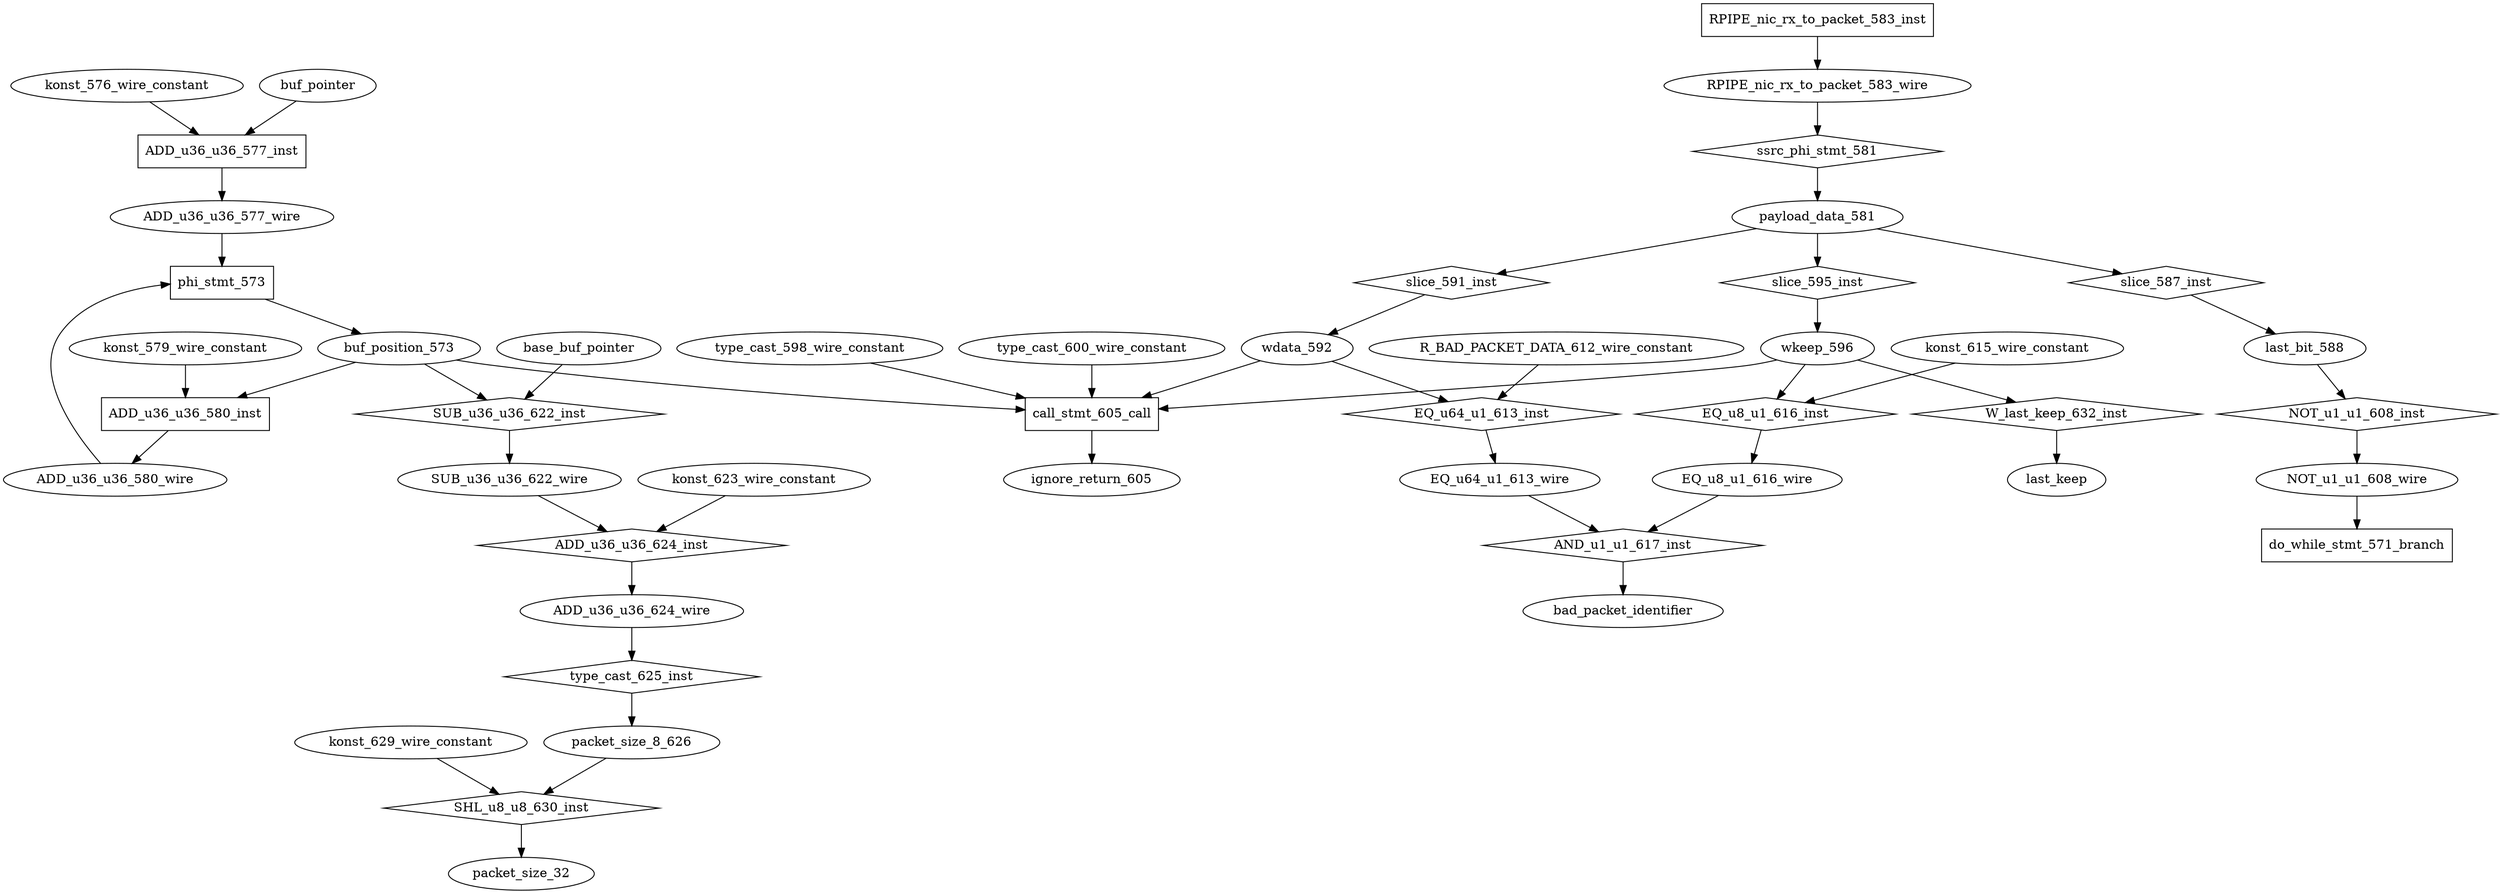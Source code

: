 digraph data_path {
  ADD_u36_u36_577_wire [shape=ellipse];
  ADD_u36_u36_580_wire [shape=ellipse];
  ADD_u36_u36_624_wire [shape=ellipse];
  EQ_u64_u1_613_wire [shape=ellipse];
  EQ_u8_u1_616_wire [shape=ellipse];
  NOT_u1_u1_608_wire [shape=ellipse];
  RPIPE_nic_rx_to_packet_583_wire [shape=ellipse];
  R_BAD_PACKET_DATA_612_wire_constant [shape=ellipse];
  SUB_u36_u36_622_wire [shape=ellipse];
  buf_position_573 [shape=ellipse];
  ignore_return_605 [shape=ellipse];
  konst_576_wire_constant [shape=ellipse];
  konst_579_wire_constant [shape=ellipse];
  konst_615_wire_constant [shape=ellipse];
  konst_623_wire_constant [shape=ellipse];
  konst_629_wire_constant [shape=ellipse];
  last_bit_588 [shape=ellipse];
  packet_size_8_626 [shape=ellipse];
  payload_data_581 [shape=ellipse];
  type_cast_598_wire_constant [shape=ellipse];
  type_cast_600_wire_constant [shape=ellipse];
  wdata_592 [shape=ellipse];
  wkeep_596 [shape=ellipse];
  ADD_u36_u36_577_inst [shape=rectangle];
buf_pointer  -> ADD_u36_u36_577_inst;
konst_576_wire_constant  -> ADD_u36_u36_577_inst;
ADD_u36_u36_577_inst -> ADD_u36_u36_577_wire;
  ADD_u36_u36_580_inst [shape=rectangle];
buf_position_573  -> ADD_u36_u36_580_inst;
konst_579_wire_constant  -> ADD_u36_u36_580_inst;
ADD_u36_u36_580_inst -> ADD_u36_u36_580_wire;
  ADD_u36_u36_624_inst [shape=diamond];
SUB_u36_u36_622_wire  -> ADD_u36_u36_624_inst;
konst_623_wire_constant  -> ADD_u36_u36_624_inst;
ADD_u36_u36_624_inst -> ADD_u36_u36_624_wire;
  AND_u1_u1_617_inst [shape=diamond];
EQ_u64_u1_613_wire  -> AND_u1_u1_617_inst;
EQ_u8_u1_616_wire  -> AND_u1_u1_617_inst;
AND_u1_u1_617_inst -> bad_packet_identifier;
  EQ_u64_u1_613_inst [shape=diamond];
wdata_592  -> EQ_u64_u1_613_inst;
R_BAD_PACKET_DATA_612_wire_constant  -> EQ_u64_u1_613_inst;
EQ_u64_u1_613_inst -> EQ_u64_u1_613_wire;
  EQ_u8_u1_616_inst [shape=diamond];
wkeep_596  -> EQ_u8_u1_616_inst;
konst_615_wire_constant  -> EQ_u8_u1_616_inst;
EQ_u8_u1_616_inst -> EQ_u8_u1_616_wire;
  NOT_u1_u1_608_inst [shape=diamond];
last_bit_588  -> NOT_u1_u1_608_inst;
NOT_u1_u1_608_inst -> NOT_u1_u1_608_wire;
  RPIPE_nic_rx_to_packet_583_inst [shape=rectangle];
RPIPE_nic_rx_to_packet_583_inst -> RPIPE_nic_rx_to_packet_583_wire;
  SHL_u8_u8_630_inst [shape=diamond];
packet_size_8_626  -> SHL_u8_u8_630_inst;
konst_629_wire_constant  -> SHL_u8_u8_630_inst;
SHL_u8_u8_630_inst -> packet_size_32;
  SUB_u36_u36_622_inst [shape=diamond];
buf_position_573  -> SUB_u36_u36_622_inst;
base_buf_pointer  -> SUB_u36_u36_622_inst;
SUB_u36_u36_622_inst -> SUB_u36_u36_622_wire;
  W_last_keep_632_inst [shape=diamond];
wkeep_596  -> W_last_keep_632_inst;
W_last_keep_632_inst -> last_keep;
  call_stmt_605_call [shape=rectangle];
type_cast_598_wire_constant  -> call_stmt_605_call;
type_cast_600_wire_constant  -> call_stmt_605_call;
wkeep_596  -> call_stmt_605_call;
buf_position_573  -> call_stmt_605_call;
wdata_592  -> call_stmt_605_call;
call_stmt_605_call -> ignore_return_605;
  do_while_stmt_571_branch [shape=rectangle];
NOT_u1_u1_608_wire  -> do_while_stmt_571_branch;
  phi_stmt_573 [shape=rectangle];
ADD_u36_u36_577_wire  -> phi_stmt_573;
ADD_u36_u36_580_wire  -> phi_stmt_573;
phi_stmt_573 -> buf_position_573;
  slice_587_inst [shape=diamond];
payload_data_581  -> slice_587_inst;
slice_587_inst -> last_bit_588;
  slice_591_inst [shape=diamond];
payload_data_581  -> slice_591_inst;
slice_591_inst -> wdata_592;
  slice_595_inst [shape=diamond];
payload_data_581  -> slice_595_inst;
slice_595_inst -> wkeep_596;
  ssrc_phi_stmt_581 [shape=diamond];
RPIPE_nic_rx_to_packet_583_wire  -> ssrc_phi_stmt_581;
ssrc_phi_stmt_581 -> payload_data_581;
  type_cast_625_inst [shape=diamond];
ADD_u36_u36_624_wire  -> type_cast_625_inst;
type_cast_625_inst -> packet_size_8_626;
}
